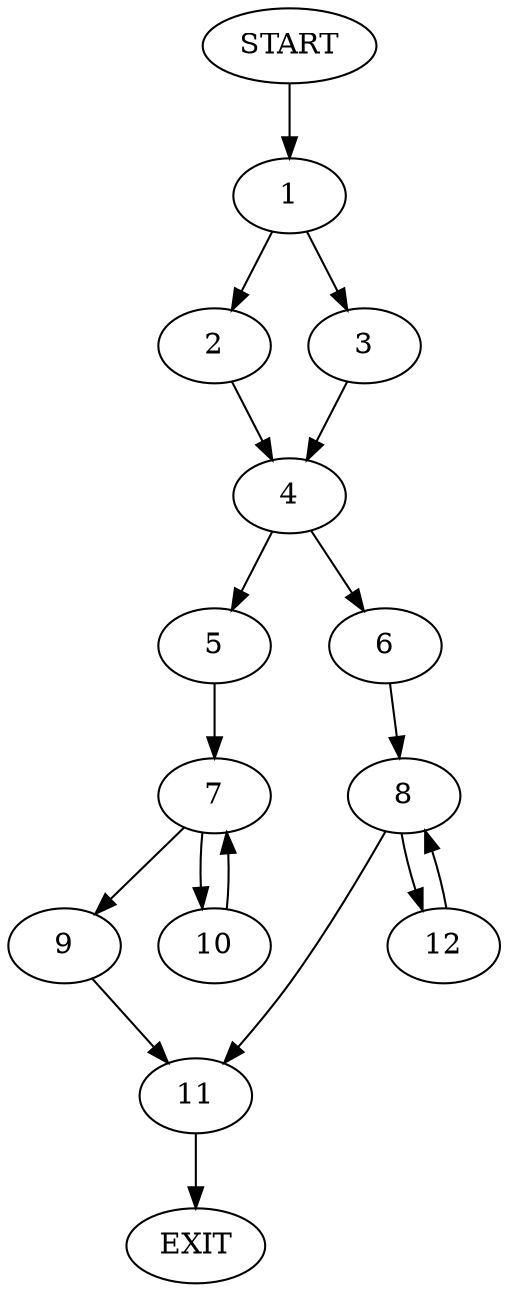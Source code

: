 digraph {
0 [label="START"]
13 [label="EXIT"]
0 -> 1
1 -> 2
1 -> 3
3 -> 4
2 -> 4
4 -> 5
4 -> 6
5 -> 7
6 -> 8
7 -> 9
7 -> 10
9 -> 11
10 -> 7
11 -> 13
8 -> 11
8 -> 12
12 -> 8
}
